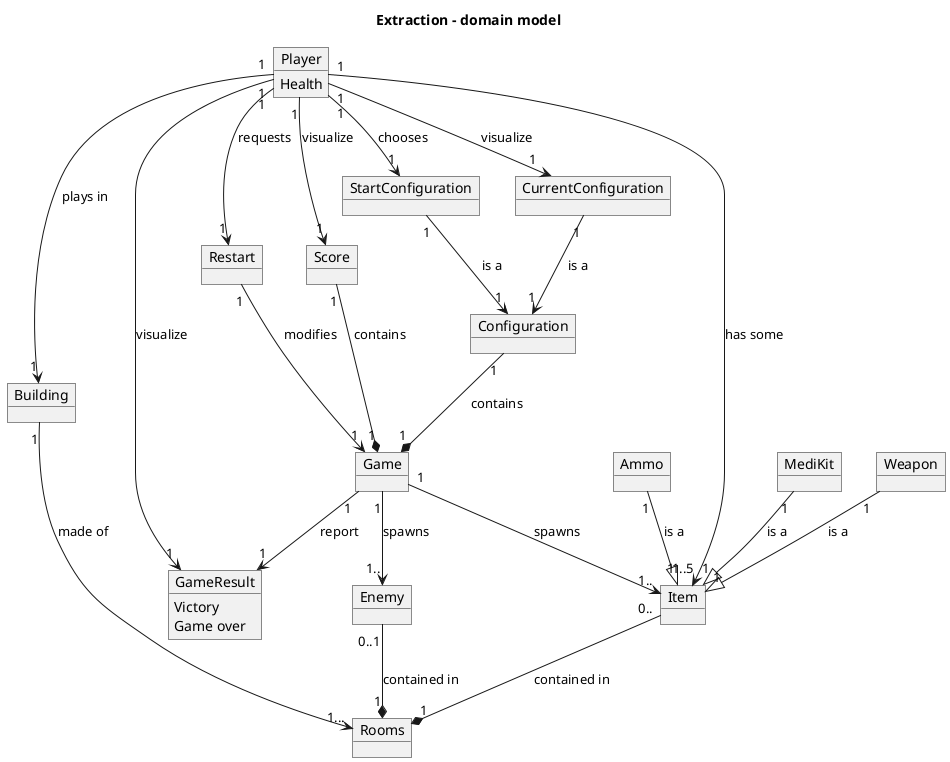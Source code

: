 @startuml
title Extraction - domain model

object Player {
Health
}

object Configuration {
}

object Enemy {
}

object Item {
}

object MediKit {
}

object Game{
}

object Score{
}

object StartConfiguration{
}

object CurrentConfiguration{
}

object Restart{
}

object Building{
}

object Rooms{
}

object Weapon{
}

object Ammo{
}

object GameResult{
Victory
Game over
}




Player "1" --> "1" StartConfiguration: chooses
Player "1" --> "1" CurrentConfiguration: visualize
CurrentConfiguration "1" --> "1" Configuration: is a
StartConfiguration "1" --> "1" Configuration: is a
Configuration "1" --* "1" Game: contains
Player "1" --> "1" Restart: requests
Restart "1" --> "1" Game: modifies
Player "1" --> "1" Score: visualize
Score "1" --* "1" Game: contains
Player "1" --> "1" Building: plays in
Building "1" --> "1..." Rooms: made of
Item "0.." --* "1" Rooms: contained in
MediKit "1" --|> "1" Item: is a
Ammo"1" --|> "1" Item: is a
Weapon "1" --|> "1" Item: is a
Enemy "0..1" --* "1" Rooms: contained in
Game "1" --> "1.." Enemy: spawns
Player "1" --> "1" GameResult: visualize
Game "1" --> "1" GameResult: report
Player "1" --> "1..5" Item: has some
Game "1" --> "1.." Item: spawns


@enduml
